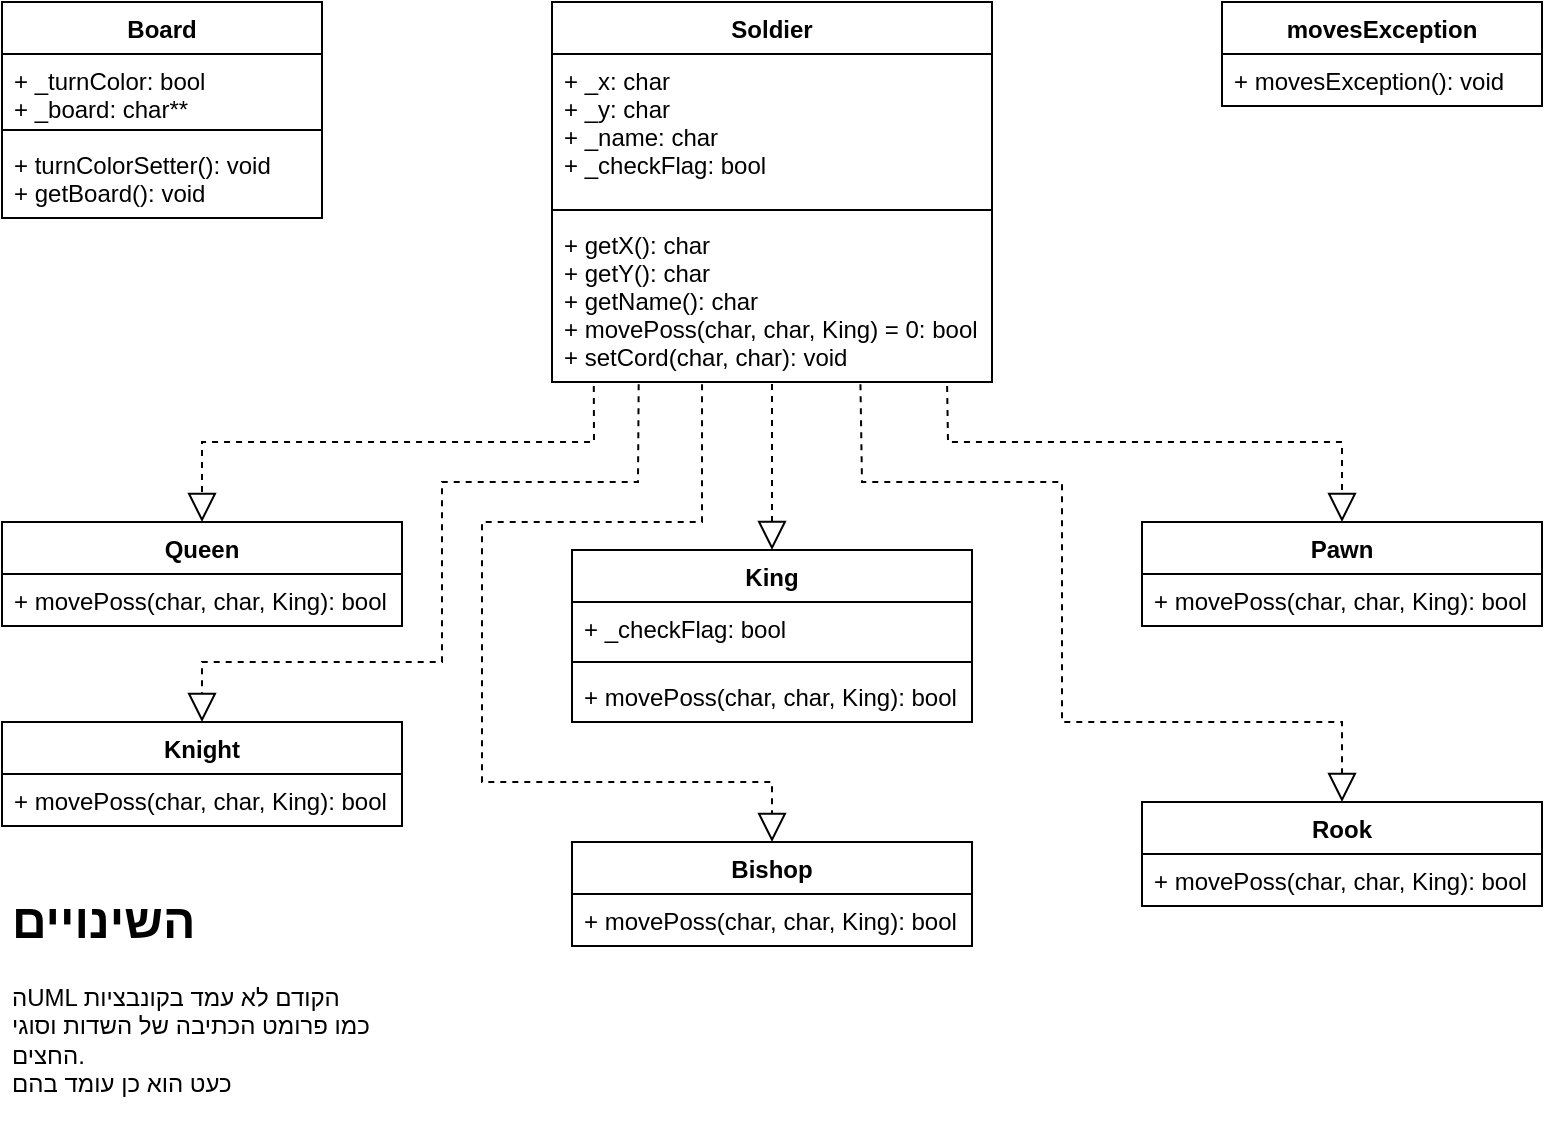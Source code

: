 <mxfile version="17.2.2" type="device"><diagram id="ruSlxk4HIdgVNXZbaO-T" name="Page-1"><mxGraphModel dx="1422" dy="754" grid="1" gridSize="10" guides="1" tooltips="1" connect="1" arrows="1" fold="1" page="1" pageScale="1" pageWidth="850" pageHeight="1100" math="0" shadow="0"><root><mxCell id="0"/><mxCell id="1" parent="0"/><mxCell id="tZyy0QZJsBdmTooj5Zwp-1" value="Board" style="swimlane;fontStyle=1;align=center;verticalAlign=top;childLayout=stackLayout;horizontal=1;startSize=26;horizontalStack=0;resizeParent=1;resizeParentMax=0;resizeLast=0;collapsible=1;marginBottom=0;" parent="1" vertex="1"><mxGeometry x="40" y="20" width="160" height="108" as="geometry"/></mxCell><mxCell id="tZyy0QZJsBdmTooj5Zwp-2" value="+ _turnColor: bool&#10;+ _board: char**" style="text;strokeColor=none;fillColor=none;align=left;verticalAlign=top;spacingLeft=4;spacingRight=4;overflow=hidden;rotatable=0;points=[[0,0.5],[1,0.5]];portConstraint=eastwest;" parent="tZyy0QZJsBdmTooj5Zwp-1" vertex="1"><mxGeometry y="26" width="160" height="34" as="geometry"/></mxCell><mxCell id="tZyy0QZJsBdmTooj5Zwp-3" value="" style="line;strokeWidth=1;fillColor=none;align=left;verticalAlign=middle;spacingTop=-1;spacingLeft=3;spacingRight=3;rotatable=0;labelPosition=right;points=[];portConstraint=eastwest;" parent="tZyy0QZJsBdmTooj5Zwp-1" vertex="1"><mxGeometry y="60" width="160" height="8" as="geometry"/></mxCell><mxCell id="tZyy0QZJsBdmTooj5Zwp-4" value="+ turnColorSetter(): void&#10;+ getBoard(): void" style="text;strokeColor=none;fillColor=none;align=left;verticalAlign=top;spacingLeft=4;spacingRight=4;overflow=hidden;rotatable=0;points=[[0,0.5],[1,0.5]];portConstraint=eastwest;" parent="tZyy0QZJsBdmTooj5Zwp-1" vertex="1"><mxGeometry y="68" width="160" height="40" as="geometry"/></mxCell><mxCell id="tZyy0QZJsBdmTooj5Zwp-9" value="movesException" style="swimlane;fontStyle=1;align=center;verticalAlign=top;childLayout=stackLayout;horizontal=1;startSize=26;horizontalStack=0;resizeParent=1;resizeParentMax=0;resizeLast=0;collapsible=1;marginBottom=0;" parent="1" vertex="1"><mxGeometry x="650" y="20" width="160" height="52" as="geometry"/></mxCell><mxCell id="tZyy0QZJsBdmTooj5Zwp-12" value="+ movesException(): void" style="text;strokeColor=none;fillColor=none;align=left;verticalAlign=top;spacingLeft=4;spacingRight=4;overflow=hidden;rotatable=0;points=[[0,0.5],[1,0.5]];portConstraint=eastwest;" parent="tZyy0QZJsBdmTooj5Zwp-9" vertex="1"><mxGeometry y="26" width="160" height="26" as="geometry"/></mxCell><mxCell id="tZyy0QZJsBdmTooj5Zwp-13" value="Soldier" style="swimlane;fontStyle=1;align=center;verticalAlign=top;childLayout=stackLayout;horizontal=1;startSize=26;horizontalStack=0;resizeParent=1;resizeParentMax=0;resizeLast=0;collapsible=1;marginBottom=0;gradientColor=none;" parent="1" vertex="1"><mxGeometry x="315" y="20" width="220" height="190" as="geometry"/></mxCell><mxCell id="tZyy0QZJsBdmTooj5Zwp-14" value="+ _x: char&#10;+ _y: char&#10;+ _name: char&#10;+ _checkFlag: bool" style="text;strokeColor=none;fillColor=none;align=left;verticalAlign=top;spacingLeft=4;spacingRight=4;overflow=hidden;rotatable=0;points=[[0,0.5],[1,0.5]];portConstraint=eastwest;" parent="tZyy0QZJsBdmTooj5Zwp-13" vertex="1"><mxGeometry y="26" width="220" height="74" as="geometry"/></mxCell><mxCell id="tZyy0QZJsBdmTooj5Zwp-15" value="" style="line;strokeWidth=1;fillColor=none;align=left;verticalAlign=middle;spacingTop=-1;spacingLeft=3;spacingRight=3;rotatable=0;labelPosition=right;points=[];portConstraint=eastwest;" parent="tZyy0QZJsBdmTooj5Zwp-13" vertex="1"><mxGeometry y="100" width="220" height="8" as="geometry"/></mxCell><mxCell id="tZyy0QZJsBdmTooj5Zwp-16" value="+ getX(): char&#10;+ getY(): char&#10;+ getName(): char&#10;+ movePoss(char, char, King) = 0: bool&#10;+ setCord(char, char): void" style="text;strokeColor=none;fillColor=none;align=left;verticalAlign=top;spacingLeft=4;spacingRight=4;overflow=hidden;rotatable=0;points=[[0,0.5],[1,0.5]];portConstraint=eastwest;" parent="tZyy0QZJsBdmTooj5Zwp-13" vertex="1"><mxGeometry y="108" width="220" height="82" as="geometry"/></mxCell><mxCell id="tZyy0QZJsBdmTooj5Zwp-20" value="" style="endArrow=block;dashed=1;endFill=0;endSize=12;html=1;rounded=0;exitX=0.898;exitY=1.024;exitDx=0;exitDy=0;exitPerimeter=0;entryX=0.5;entryY=0;entryDx=0;entryDy=0;" parent="1" source="tZyy0QZJsBdmTooj5Zwp-16" target="tZyy0QZJsBdmTooj5Zwp-21" edge="1"><mxGeometry width="160" relative="1" as="geometry"><mxPoint x="410" y="220" as="sourcePoint"/><mxPoint x="760" y="280" as="targetPoint"/><Array as="points"><mxPoint x="513" y="240"/><mxPoint x="710" y="240"/></Array></mxGeometry></mxCell><mxCell id="tZyy0QZJsBdmTooj5Zwp-21" value="Pawn" style="swimlane;fontStyle=1;align=center;verticalAlign=top;childLayout=stackLayout;horizontal=1;startSize=26;horizontalStack=0;resizeParent=1;resizeParentMax=0;resizeLast=0;collapsible=1;marginBottom=0;gradientColor=none;" parent="1" vertex="1"><mxGeometry x="610" y="280" width="200" height="52" as="geometry"/></mxCell><mxCell id="tZyy0QZJsBdmTooj5Zwp-24" value="+ movePoss(char, char, King): bool" style="text;strokeColor=none;fillColor=none;align=left;verticalAlign=top;spacingLeft=4;spacingRight=4;overflow=hidden;rotatable=0;points=[[0,0.5],[1,0.5]];portConstraint=eastwest;" parent="tZyy0QZJsBdmTooj5Zwp-21" vertex="1"><mxGeometry y="26" width="200" height="26" as="geometry"/></mxCell><mxCell id="tZyy0QZJsBdmTooj5Zwp-25" value="Queen" style="swimlane;fontStyle=1;align=center;verticalAlign=top;childLayout=stackLayout;horizontal=1;startSize=26;horizontalStack=0;resizeParent=1;resizeParentMax=0;resizeLast=0;collapsible=1;marginBottom=0;gradientColor=none;" parent="1" vertex="1"><mxGeometry x="40" y="280" width="200" height="52" as="geometry"/></mxCell><mxCell id="tZyy0QZJsBdmTooj5Zwp-26" value="+ movePoss(char, char, King): bool" style="text;strokeColor=none;fillColor=none;align=left;verticalAlign=top;spacingLeft=4;spacingRight=4;overflow=hidden;rotatable=0;points=[[0,0.5],[1,0.5]];portConstraint=eastwest;" parent="tZyy0QZJsBdmTooj5Zwp-25" vertex="1"><mxGeometry y="26" width="200" height="26" as="geometry"/></mxCell><mxCell id="tZyy0QZJsBdmTooj5Zwp-27" value="" style="endArrow=block;dashed=1;endFill=0;endSize=12;html=1;rounded=0;entryX=0.5;entryY=0;entryDx=0;entryDy=0;exitX=0.095;exitY=1.024;exitDx=0;exitDy=0;exitPerimeter=0;" parent="1" source="tZyy0QZJsBdmTooj5Zwp-16" target="tZyy0QZJsBdmTooj5Zwp-25" edge="1"><mxGeometry width="160" relative="1" as="geometry"><mxPoint x="425" y="210" as="sourcePoint"/><mxPoint x="590" y="210" as="targetPoint"/><Array as="points"><mxPoint x="336" y="240"/><mxPoint x="140" y="240"/></Array></mxGeometry></mxCell><mxCell id="tZyy0QZJsBdmTooj5Zwp-28" value="Knight" style="swimlane;fontStyle=1;align=center;verticalAlign=top;childLayout=stackLayout;horizontal=1;startSize=26;horizontalStack=0;resizeParent=1;resizeParentMax=0;resizeLast=0;collapsible=1;marginBottom=0;gradientColor=none;" parent="1" vertex="1"><mxGeometry x="40" y="380" width="200" height="52" as="geometry"/></mxCell><mxCell id="tZyy0QZJsBdmTooj5Zwp-29" value="+ movePoss(char, char, King): bool" style="text;strokeColor=none;fillColor=none;align=left;verticalAlign=top;spacingLeft=4;spacingRight=4;overflow=hidden;rotatable=0;points=[[0,0.5],[1,0.5]];portConstraint=eastwest;" parent="tZyy0QZJsBdmTooj5Zwp-28" vertex="1"><mxGeometry y="26" width="200" height="26" as="geometry"/></mxCell><mxCell id="tZyy0QZJsBdmTooj5Zwp-30" value="Bishop" style="swimlane;fontStyle=1;align=center;verticalAlign=top;childLayout=stackLayout;horizontal=1;startSize=26;horizontalStack=0;resizeParent=1;resizeParentMax=0;resizeLast=0;collapsible=1;marginBottom=0;gradientColor=none;" parent="1" vertex="1"><mxGeometry x="325" y="440" width="200" height="52" as="geometry"/></mxCell><mxCell id="tZyy0QZJsBdmTooj5Zwp-31" value="+ movePoss(char, char, King): bool" style="text;strokeColor=none;fillColor=none;align=left;verticalAlign=top;spacingLeft=4;spacingRight=4;overflow=hidden;rotatable=0;points=[[0,0.5],[1,0.5]];portConstraint=eastwest;" parent="tZyy0QZJsBdmTooj5Zwp-30" vertex="1"><mxGeometry y="26" width="200" height="26" as="geometry"/></mxCell><mxCell id="tZyy0QZJsBdmTooj5Zwp-32" value="Rook" style="swimlane;fontStyle=1;align=center;verticalAlign=top;childLayout=stackLayout;horizontal=1;startSize=26;horizontalStack=0;resizeParent=1;resizeParentMax=0;resizeLast=0;collapsible=1;marginBottom=0;gradientColor=none;" parent="1" vertex="1"><mxGeometry x="610" y="420" width="200" height="52" as="geometry"/></mxCell><mxCell id="tZyy0QZJsBdmTooj5Zwp-33" value="+ movePoss(char, char, King): bool" style="text;strokeColor=none;fillColor=none;align=left;verticalAlign=top;spacingLeft=4;spacingRight=4;overflow=hidden;rotatable=0;points=[[0,0.5],[1,0.5]];portConstraint=eastwest;" parent="tZyy0QZJsBdmTooj5Zwp-32" vertex="1"><mxGeometry y="26" width="200" height="26" as="geometry"/></mxCell><mxCell id="tZyy0QZJsBdmTooj5Zwp-34" value="King" style="swimlane;fontStyle=1;align=center;verticalAlign=top;childLayout=stackLayout;horizontal=1;startSize=26;horizontalStack=0;resizeParent=1;resizeParentMax=0;resizeLast=0;collapsible=1;marginBottom=0;gradientColor=none;" parent="1" vertex="1"><mxGeometry x="325" y="294" width="200" height="86" as="geometry"/></mxCell><mxCell id="tZyy0QZJsBdmTooj5Zwp-35" value="+ _checkFlag: bool" style="text;strokeColor=none;fillColor=none;align=left;verticalAlign=top;spacingLeft=4;spacingRight=4;overflow=hidden;rotatable=0;points=[[0,0.5],[1,0.5]];portConstraint=eastwest;" parent="tZyy0QZJsBdmTooj5Zwp-34" vertex="1"><mxGeometry y="26" width="200" height="26" as="geometry"/></mxCell><mxCell id="tZyy0QZJsBdmTooj5Zwp-36" value="" style="line;strokeWidth=1;fillColor=none;align=left;verticalAlign=middle;spacingTop=-1;spacingLeft=3;spacingRight=3;rotatable=0;labelPosition=right;points=[];portConstraint=eastwest;" parent="tZyy0QZJsBdmTooj5Zwp-34" vertex="1"><mxGeometry y="52" width="200" height="8" as="geometry"/></mxCell><mxCell id="tZyy0QZJsBdmTooj5Zwp-37" value="+ movePoss(char, char, King): bool" style="text;strokeColor=none;fillColor=none;align=left;verticalAlign=top;spacingLeft=4;spacingRight=4;overflow=hidden;rotatable=0;points=[[0,0.5],[1,0.5]];portConstraint=eastwest;" parent="tZyy0QZJsBdmTooj5Zwp-34" vertex="1"><mxGeometry y="60" width="200" height="26" as="geometry"/></mxCell><mxCell id="tZyy0QZJsBdmTooj5Zwp-38" value="" style="endArrow=block;dashed=1;endFill=0;endSize=12;html=1;rounded=0;exitX=0.5;exitY=1.012;exitDx=0;exitDy=0;exitPerimeter=0;entryX=0.5;entryY=0;entryDx=0;entryDy=0;" parent="1" source="tZyy0QZJsBdmTooj5Zwp-16" target="tZyy0QZJsBdmTooj5Zwp-34" edge="1"><mxGeometry width="160" relative="1" as="geometry"><mxPoint x="330" y="420" as="sourcePoint"/><mxPoint x="490" y="420" as="targetPoint"/></mxGeometry></mxCell><mxCell id="tZyy0QZJsBdmTooj5Zwp-39" value="" style="endArrow=block;dashed=1;endFill=0;endSize=12;html=1;rounded=0;exitX=0.341;exitY=1.014;exitDx=0;exitDy=0;exitPerimeter=0;entryX=0.5;entryY=0;entryDx=0;entryDy=0;" parent="1" source="tZyy0QZJsBdmTooj5Zwp-16" target="tZyy0QZJsBdmTooj5Zwp-30" edge="1"><mxGeometry width="160" relative="1" as="geometry"><mxPoint x="340" y="400" as="sourcePoint"/><mxPoint x="500" y="400" as="targetPoint"/><Array as="points"><mxPoint x="390" y="280"/><mxPoint x="280" y="280"/><mxPoint x="280" y="410"/><mxPoint x="425" y="410"/></Array></mxGeometry></mxCell><mxCell id="tZyy0QZJsBdmTooj5Zwp-40" value="" style="endArrow=block;dashed=1;endFill=0;endSize=12;html=1;rounded=0;exitX=0.197;exitY=1.014;exitDx=0;exitDy=0;exitPerimeter=0;entryX=0.5;entryY=0;entryDx=0;entryDy=0;" parent="1" source="tZyy0QZJsBdmTooj5Zwp-16" target="tZyy0QZJsBdmTooj5Zwp-28" edge="1"><mxGeometry width="160" relative="1" as="geometry"><mxPoint x="180" y="460" as="sourcePoint"/><mxPoint x="340" y="460" as="targetPoint"/><Array as="points"><mxPoint x="358" y="260"/><mxPoint x="260" y="260"/><mxPoint x="260" y="350"/><mxPoint x="140" y="350"/></Array></mxGeometry></mxCell><mxCell id="tZyy0QZJsBdmTooj5Zwp-41" value="" style="endArrow=block;dashed=1;endFill=0;endSize=12;html=1;rounded=0;entryX=0.5;entryY=0;entryDx=0;entryDy=0;exitX=0.701;exitY=1.014;exitDx=0;exitDy=0;exitPerimeter=0;" parent="1" source="tZyy0QZJsBdmTooj5Zwp-16" target="tZyy0QZJsBdmTooj5Zwp-32" edge="1"><mxGeometry width="160" relative="1" as="geometry"><mxPoint x="460" y="210" as="sourcePoint"/><mxPoint x="620" y="210" as="targetPoint"/><Array as="points"><mxPoint x="470" y="260"/><mxPoint x="570" y="260"/><mxPoint x="570" y="380"/><mxPoint x="710" y="380"/></Array></mxGeometry></mxCell><mxCell id="tZyy0QZJsBdmTooj5Zwp-42" value="&lt;h1&gt;השינויים&lt;/h1&gt;&lt;div&gt;הUML הקודם לא עמד בקונבציות כמו פרומט הכתיבה של השדות וסוגי החצים.&lt;br&gt;כעט הוא כן עומד בהם&lt;/div&gt;" style="text;html=1;strokeColor=none;fillColor=none;spacing=5;spacingTop=-20;whiteSpace=wrap;overflow=hidden;rounded=0;" parent="1" vertex="1"><mxGeometry x="40" y="460" width="190" height="120" as="geometry"/></mxCell></root></mxGraphModel></diagram></mxfile>
